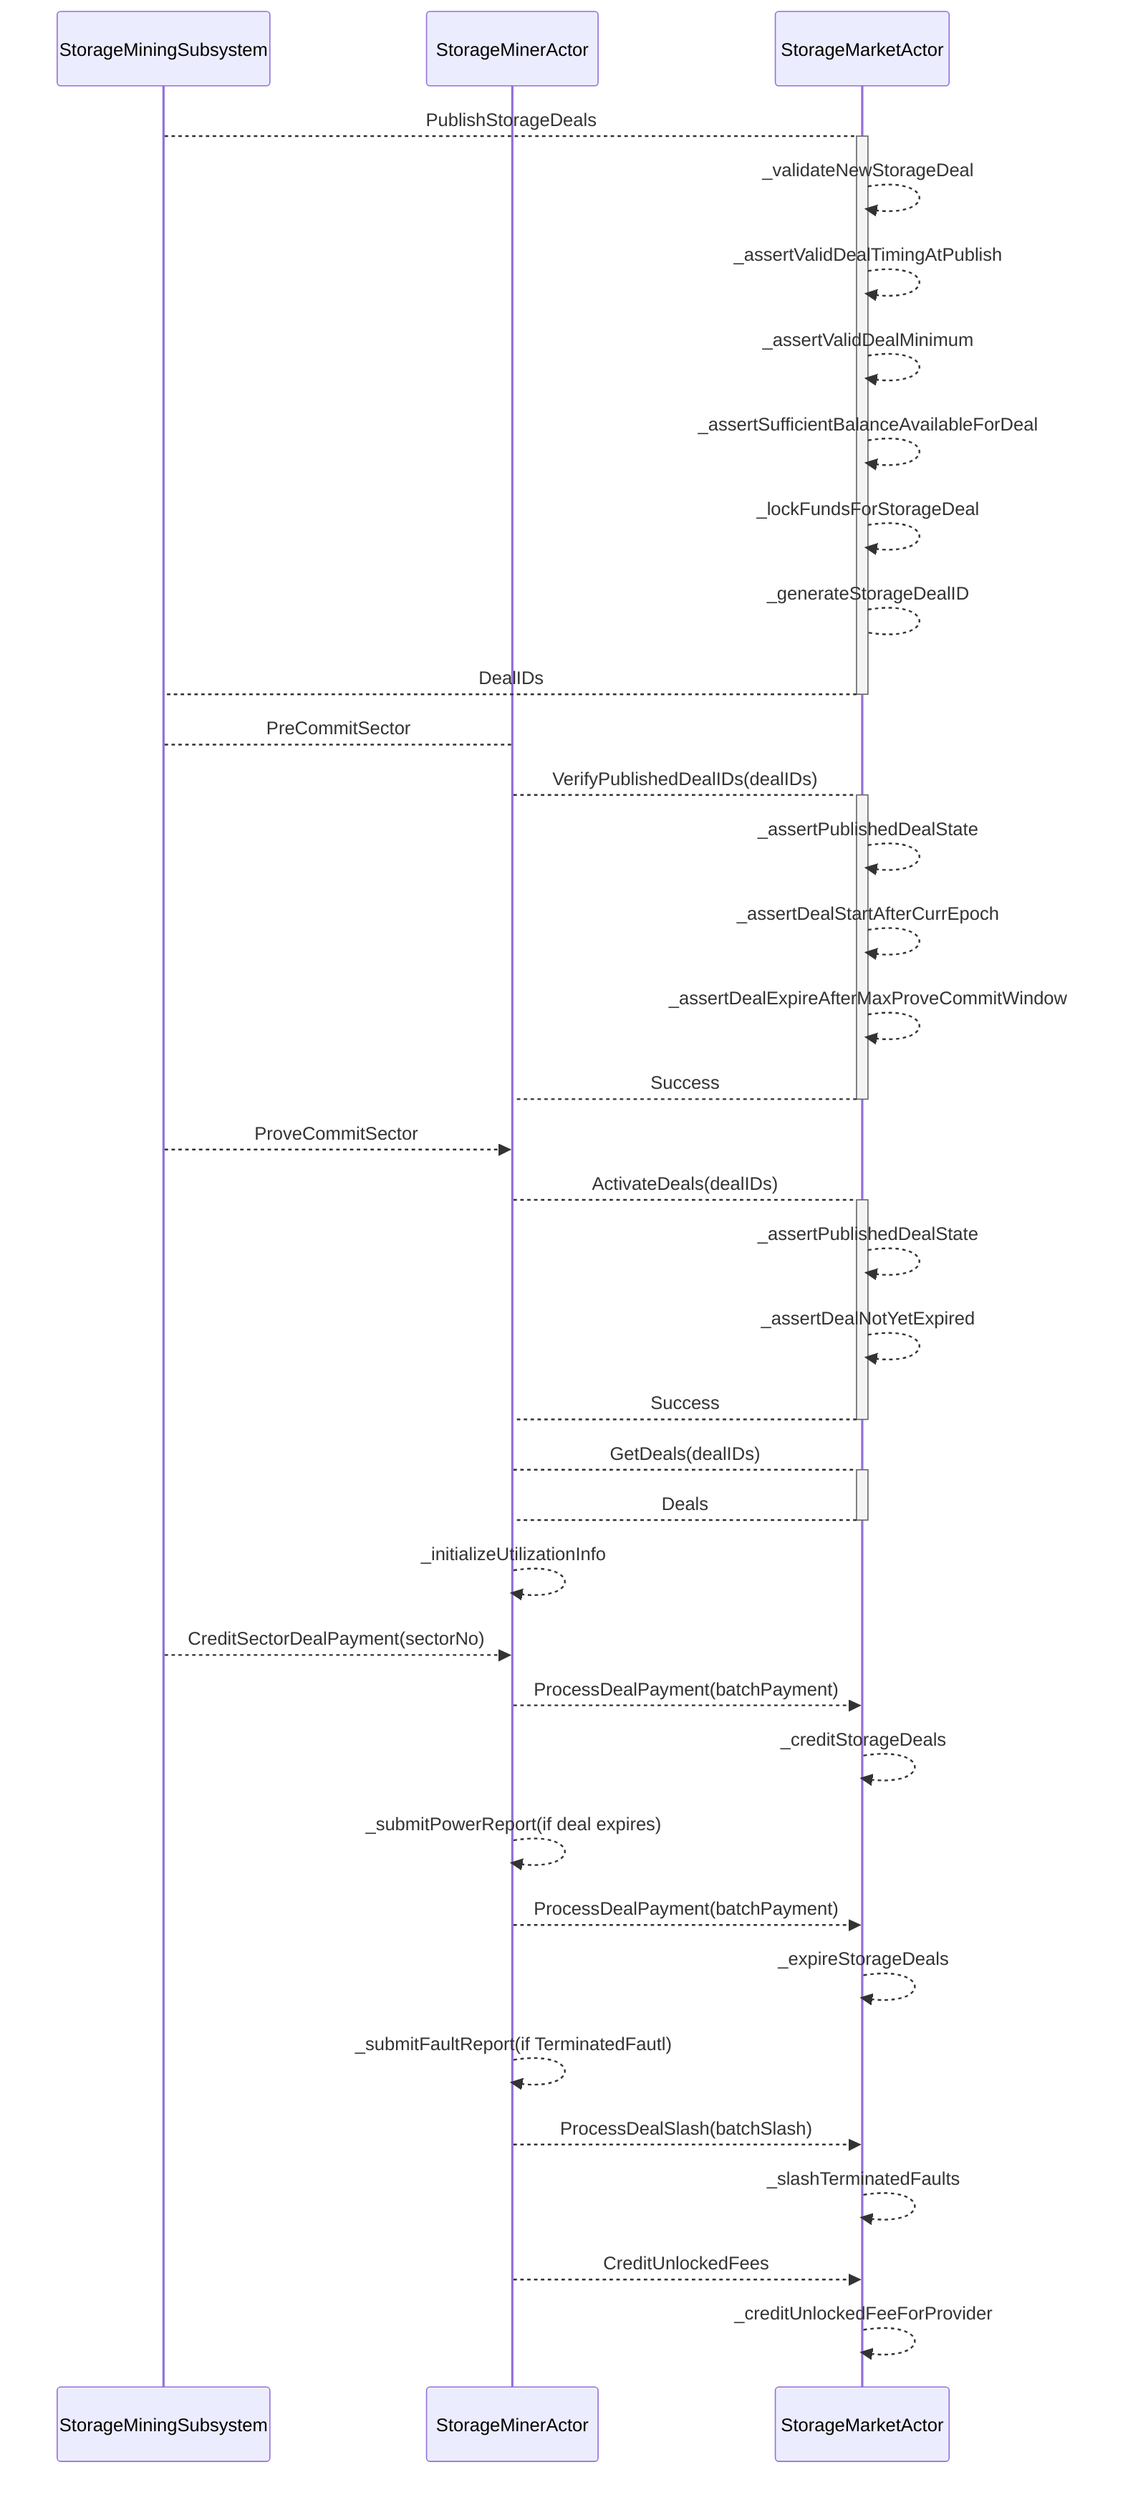 sequenceDiagram
participant StorageMiningSubsystem
participant StorageMinerActor
participant StorageMarketActor
StorageMiningSubsystem -->+ StorageMarketActor: PublishStorageDeals
StorageMarketActor -->> StorageMarketActor: _validateNewStorageDeal
StorageMarketActor -->> StorageMarketActor: _assertValidDealTimingAtPublish
StorageMarketActor -->> StorageMarketActor: _assertValidDealMinimum
StorageMarketActor -->> StorageMarketActor: _assertSufficientBalanceAvailableForDeal
StorageMarketActor -->> StorageMarketActor: _lockFundsForStorageDeal
StorageMarketActor --> StorageMarketActor: _generateStorageDealID
StorageMarketActor -->- StorageMiningSubsystem: DealIDs
StorageMiningSubsystem --> StorageMinerActor: PreCommitSector
StorageMinerActor -->+ StorageMarketActor: VerifyPublishedDealIDs(dealIDs)
StorageMarketActor -->> StorageMarketActor: _assertPublishedDealState
StorageMarketActor -->> StorageMarketActor: _assertDealStartAfterCurrEpoch
StorageMarketActor -->> StorageMarketActor: _assertDealExpireAfterMaxProveCommitWindow
StorageMarketActor -->- StorageMinerActor: Success
StorageMiningSubsystem -->> StorageMinerActor: ProveCommitSector
StorageMinerActor -->+ StorageMarketActor: ActivateDeals(dealIDs)
StorageMarketActor -->> StorageMarketActor: _assertPublishedDealState
StorageMarketActor -->> StorageMarketActor: _assertDealNotYetExpired
StorageMarketActor -->- StorageMinerActor: Success
StorageMinerActor -->+ StorageMarketActor: GetDeals(dealIDs)
StorageMarketActor -->- StorageMinerActor: Deals
StorageMinerActor -->> StorageMinerActor: _initializeUtilizationInfo
StorageMiningSubsystem -->> StorageMinerActor: CreditSectorDealPayment(sectorNo)
StorageMinerActor -->> StorageMarketActor: ProcessDealPayment(batchPayment)
StorageMarketActor -->> StorageMarketActor: _creditStorageDeals
StorageMinerActor -->> StorageMinerActor: _submitPowerReport(if deal expires)
StorageMinerActor -->> StorageMarketActor: ProcessDealPayment(batchPayment)
StorageMarketActor -->> StorageMarketActor: _expireStorageDeals
StorageMinerActor -->> StorageMinerActor: _submitFaultReport(if TerminatedFautl)
StorageMinerActor -->> StorageMarketActor: ProcessDealSlash(batchSlash)
StorageMarketActor -->> StorageMarketActor: _slashTerminatedFaults
StorageMinerActor -->> StorageMarketActor: CreditUnlockedFees
StorageMarketActor -->> StorageMarketActor: _creditUnlockedFeeForProvider